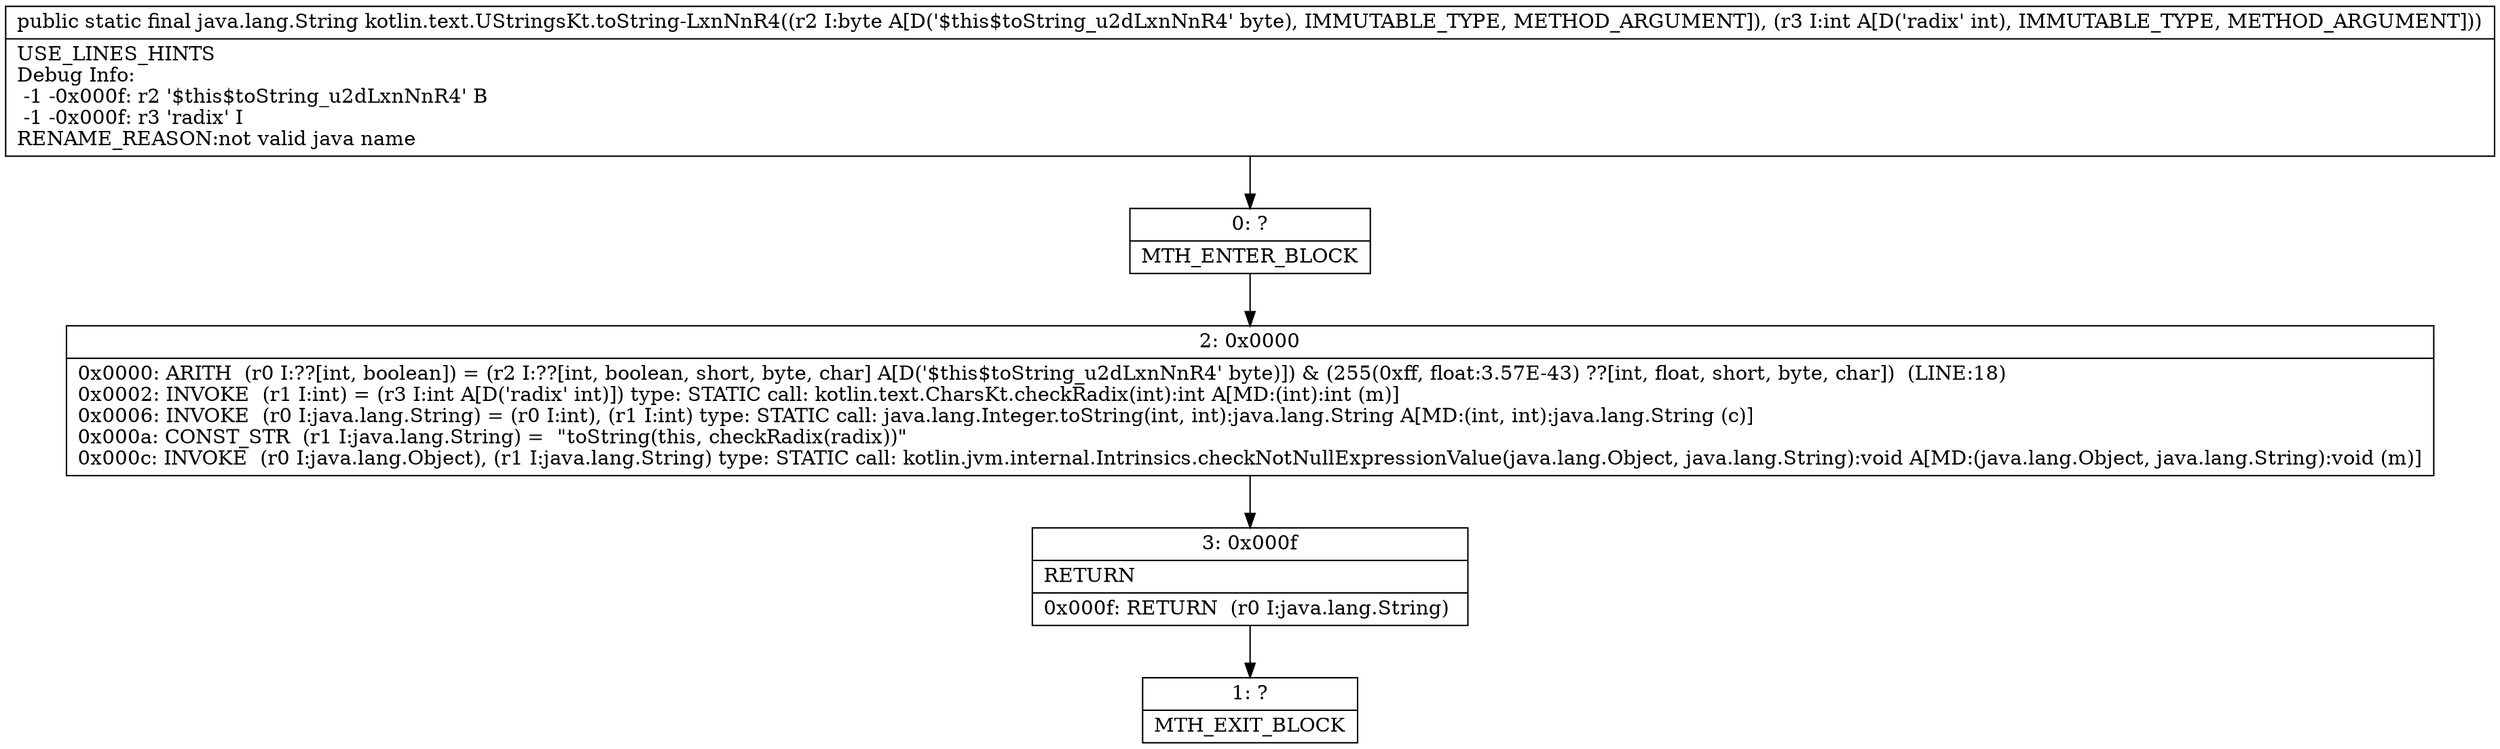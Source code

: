 digraph "CFG forkotlin.text.UStringsKt.toString\-LxnNnR4(BI)Ljava\/lang\/String;" {
Node_0 [shape=record,label="{0\:\ ?|MTH_ENTER_BLOCK\l}"];
Node_2 [shape=record,label="{2\:\ 0x0000|0x0000: ARITH  (r0 I:??[int, boolean]) = (r2 I:??[int, boolean, short, byte, char] A[D('$this$toString_u2dLxnNnR4' byte)]) & (255(0xff, float:3.57E\-43) ??[int, float, short, byte, char])  (LINE:18)\l0x0002: INVOKE  (r1 I:int) = (r3 I:int A[D('radix' int)]) type: STATIC call: kotlin.text.CharsKt.checkRadix(int):int A[MD:(int):int (m)]\l0x0006: INVOKE  (r0 I:java.lang.String) = (r0 I:int), (r1 I:int) type: STATIC call: java.lang.Integer.toString(int, int):java.lang.String A[MD:(int, int):java.lang.String (c)]\l0x000a: CONST_STR  (r1 I:java.lang.String) =  \"toString(this, checkRadix(radix))\" \l0x000c: INVOKE  (r0 I:java.lang.Object), (r1 I:java.lang.String) type: STATIC call: kotlin.jvm.internal.Intrinsics.checkNotNullExpressionValue(java.lang.Object, java.lang.String):void A[MD:(java.lang.Object, java.lang.String):void (m)]\l}"];
Node_3 [shape=record,label="{3\:\ 0x000f|RETURN\l|0x000f: RETURN  (r0 I:java.lang.String) \l}"];
Node_1 [shape=record,label="{1\:\ ?|MTH_EXIT_BLOCK\l}"];
MethodNode[shape=record,label="{public static final java.lang.String kotlin.text.UStringsKt.toString\-LxnNnR4((r2 I:byte A[D('$this$toString_u2dLxnNnR4' byte), IMMUTABLE_TYPE, METHOD_ARGUMENT]), (r3 I:int A[D('radix' int), IMMUTABLE_TYPE, METHOD_ARGUMENT]))  | USE_LINES_HINTS\lDebug Info:\l  \-1 \-0x000f: r2 '$this$toString_u2dLxnNnR4' B\l  \-1 \-0x000f: r3 'radix' I\lRENAME_REASON:not valid java name\l}"];
MethodNode -> Node_0;Node_0 -> Node_2;
Node_2 -> Node_3;
Node_3 -> Node_1;
}

